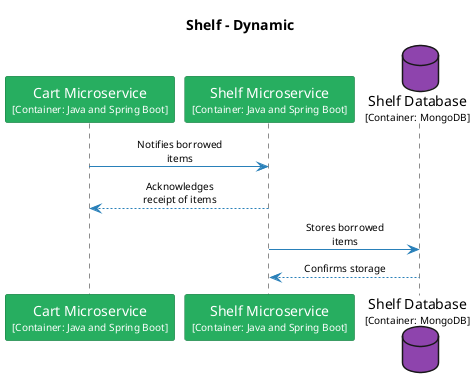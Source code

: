 @startuml
set separator none
title Shelf - Dynamic

skinparam {
  arrowFontSize 10
  defaultTextAlignment center
  wrapWidth 200
  maxMessageSize 100
}

hide stereotype

skinparam sequenceParticipant<<Cart.CartMicroservice>> {
  BackgroundColor #27ae60
  FontColor #ffffff
  BorderColor #1b7943
  shadowing false
}
skinparam sequenceParticipant<<Shelf.ShelfDatabase>> {
  BackgroundColor #8e44ad
  FontColor #ffffff
  BorderColor #632f79
  shadowing false
}
skinparam sequenceParticipant<<Shelf.ShelfMicroservice>> {
  BackgroundColor #27ae60
  FontColor #ffffff
  BorderColor #1b7943
  shadowing false
}

participant "Cart Microservice\n<size:10>[Container: Java and Spring Boot]</size>" as Cart.CartMicroservice <<Cart.CartMicroservice>> #27ae60
participant "Shelf Microservice\n<size:10>[Container: Java and Spring Boot]</size>" as Shelf.ShelfMicroservice <<Shelf.ShelfMicroservice>> #27ae60
database "Shelf Database\n<size:10>[Container: MongoDB]</size>" as Shelf.ShelfDatabase <<Shelf.ShelfDatabase>> #8e44ad
Cart.CartMicroservice -[#2980b9]> Shelf.ShelfMicroservice : Notifies borrowed items
Cart.CartMicroservice <-[#2980b9]- Shelf.ShelfMicroservice : Acknowledges receipt of items
Shelf.ShelfMicroservice -[#2980b9]> Shelf.ShelfDatabase : Stores borrowed items
Shelf.ShelfMicroservice <-[#2980b9]- Shelf.ShelfDatabase : Confirms storage
@enduml
